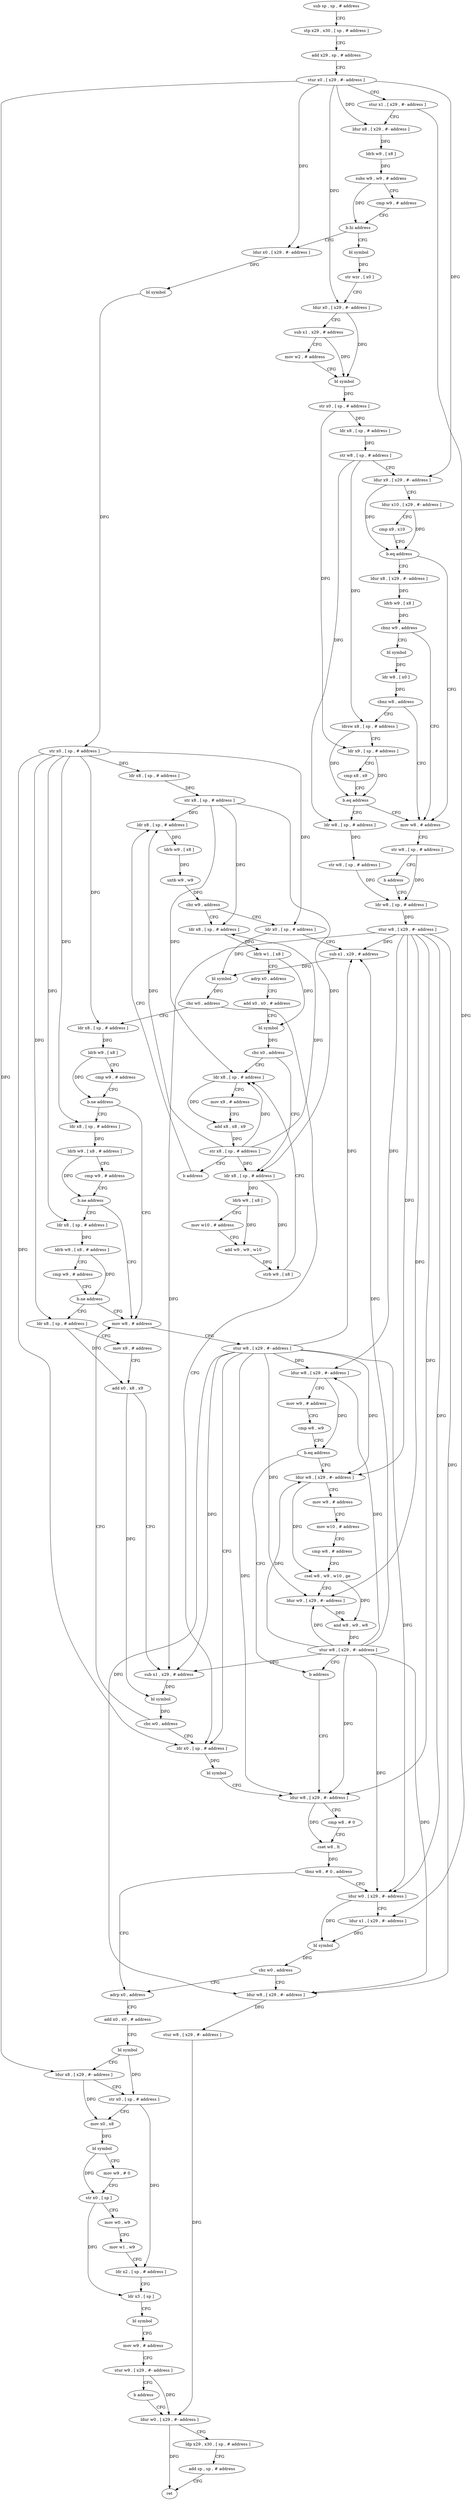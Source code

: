 digraph "func" {
"4203076" [label = "sub sp , sp , # address" ]
"4203080" [label = "stp x29 , x30 , [ sp , # address ]" ]
"4203084" [label = "add x29 , sp , # address" ]
"4203088" [label = "stur x0 , [ x29 , #- address ]" ]
"4203092" [label = "stur x1 , [ x29 , #- address ]" ]
"4203096" [label = "ldur x8 , [ x29 , #- address ]" ]
"4203100" [label = "ldrb w9 , [ x8 ]" ]
"4203104" [label = "subs w9 , w9 , # address" ]
"4203108" [label = "cmp w9 , # address" ]
"4203112" [label = "b.hi address" ]
"4203288" [label = "ldur x0 , [ x29 , #- address ]" ]
"4203116" [label = "bl symbol" ]
"4203292" [label = "bl symbol" ]
"4203296" [label = "str x0 , [ sp , # address ]" ]
"4203300" [label = "ldr x8 , [ sp , # address ]" ]
"4203304" [label = "str x8 , [ sp , # address ]" ]
"4203308" [label = "ldr x8 , [ sp , # address ]" ]
"4203120" [label = "str wzr , [ x0 ]" ]
"4203124" [label = "ldur x0 , [ x29 , #- address ]" ]
"4203128" [label = "sub x1 , x29 , # address" ]
"4203132" [label = "mov w2 , # address" ]
"4203136" [label = "bl symbol" ]
"4203140" [label = "str x0 , [ sp , # address ]" ]
"4203144" [label = "ldr x8 , [ sp , # address ]" ]
"4203148" [label = "str w8 , [ sp , # address ]" ]
"4203152" [label = "ldur x9 , [ x29 , #- address ]" ]
"4203156" [label = "ldur x10 , [ x29 , #- address ]" ]
"4203160" [label = "cmp x9 , x10" ]
"4203164" [label = "b.eq address" ]
"4203208" [label = "mov w8 , # address" ]
"4203168" [label = "ldur x8 , [ x29 , #- address ]" ]
"4203388" [label = "ldr x0 , [ sp , # address ]" ]
"4203392" [label = "sub x1 , x29 , # address" ]
"4203396" [label = "bl symbol" ]
"4203400" [label = "cbz w0 , address" ]
"4203484" [label = "ldr x0 , [ sp , # address ]" ]
"4203404" [label = "ldr x8 , [ sp , # address ]" ]
"4203324" [label = "ldr x8 , [ sp , # address ]" ]
"4203328" [label = "ldrb w1 , [ x8 ]" ]
"4203332" [label = "adrp x0 , address" ]
"4203336" [label = "add x0 , x0 , # address" ]
"4203340" [label = "bl symbol" ]
"4203344" [label = "cbz x0 , address" ]
"4203368" [label = "ldr x8 , [ sp , # address ]" ]
"4203348" [label = "ldr x8 , [ sp , # address ]" ]
"4203212" [label = "str w8 , [ sp , # address ]" ]
"4203216" [label = "b address" ]
"4203228" [label = "ldr w8 , [ sp , # address ]" ]
"4203172" [label = "ldrb w9 , [ x8 ]" ]
"4203176" [label = "cbnz w9 , address" ]
"4203180" [label = "bl symbol" ]
"4203488" [label = "bl symbol" ]
"4203492" [label = "ldur w8 , [ x29 , #- address ]" ]
"4203408" [label = "ldrb w9 , [ x8 ]" ]
"4203412" [label = "cmp w9 , # address" ]
"4203416" [label = "b.ne address" ]
"4203476" [label = "mov w8 , # address" ]
"4203420" [label = "ldr x8 , [ sp , # address ]" ]
"4203372" [label = "mov x9 , # address" ]
"4203376" [label = "add x8 , x8 , x9" ]
"4203380" [label = "str x8 , [ sp , # address ]" ]
"4203384" [label = "b address" ]
"4203352" [label = "ldrb w9 , [ x8 ]" ]
"4203356" [label = "mov w10 , # address" ]
"4203360" [label = "add w9 , w9 , w10" ]
"4203364" [label = "strb w9 , [ x8 ]" ]
"4203232" [label = "stur w8 , [ x29 , #- address ]" ]
"4203236" [label = "ldur w8 , [ x29 , #- address ]" ]
"4203240" [label = "mov w9 , # address" ]
"4203244" [label = "cmp w8 , w9" ]
"4203248" [label = "b.eq address" ]
"4203284" [label = "b address" ]
"4203252" [label = "ldur w8 , [ x29 , #- address ]" ]
"4203184" [label = "ldr w8 , [ x0 ]" ]
"4203188" [label = "cbnz w8 , address" ]
"4203192" [label = "ldrsw x8 , [ sp , # address ]" ]
"4203524" [label = "adrp x0 , address" ]
"4203528" [label = "add x0 , x0 , # address" ]
"4203532" [label = "bl symbol" ]
"4203536" [label = "ldur x8 , [ x29 , #- address ]" ]
"4203540" [label = "str x0 , [ sp , # address ]" ]
"4203544" [label = "mov x0 , x8" ]
"4203548" [label = "bl symbol" ]
"4203552" [label = "mov w9 , # 0" ]
"4203556" [label = "str x0 , [ sp ]" ]
"4203560" [label = "mov w0 , w9" ]
"4203564" [label = "mov w1 , w9" ]
"4203568" [label = "ldr x2 , [ sp , # address ]" ]
"4203572" [label = "ldr x3 , [ sp ]" ]
"4203576" [label = "bl symbol" ]
"4203580" [label = "mov w9 , # address" ]
"4203584" [label = "stur w9 , [ x29 , #- address ]" ]
"4203588" [label = "b address" ]
"4203600" [label = "ldur w0 , [ x29 , #- address ]" ]
"4203508" [label = "ldur w0 , [ x29 , #- address ]" ]
"4203512" [label = "ldur x1 , [ x29 , #- address ]" ]
"4203516" [label = "bl symbol" ]
"4203520" [label = "cbz w0 , address" ]
"4203592" [label = "ldur w8 , [ x29 , #- address ]" ]
"4203480" [label = "stur w8 , [ x29 , #- address ]" ]
"4203424" [label = "ldrb w9 , [ x8 , # address ]" ]
"4203428" [label = "cmp w9 , # address" ]
"4203432" [label = "b.ne address" ]
"4203436" [label = "ldr x8 , [ sp , # address ]" ]
"4203312" [label = "ldrb w9 , [ x8 ]" ]
"4203316" [label = "uxtb w9 , w9" ]
"4203320" [label = "cbz w9 , address" ]
"4203256" [label = "mov w9 , # address" ]
"4203260" [label = "mov w10 , # address" ]
"4203264" [label = "cmp w8 , # address" ]
"4203268" [label = "csel w8 , w9 , w10 , ge" ]
"4203272" [label = "ldur w9 , [ x29 , #- address ]" ]
"4203276" [label = "and w8 , w9 , w8" ]
"4203280" [label = "stur w8 , [ x29 , #- address ]" ]
"4203196" [label = "ldr x9 , [ sp , # address ]" ]
"4203200" [label = "cmp x8 , x9" ]
"4203204" [label = "b.eq address" ]
"4203220" [label = "ldr w8 , [ sp , # address ]" ]
"4203604" [label = "ldp x29 , x30 , [ sp , # address ]" ]
"4203608" [label = "add sp , sp , # address" ]
"4203612" [label = "ret" ]
"4203596" [label = "stur w8 , [ x29 , #- address ]" ]
"4203440" [label = "ldrb w9 , [ x8 , # address ]" ]
"4203444" [label = "cmp w9 , # address" ]
"4203448" [label = "b.ne address" ]
"4203452" [label = "ldr x8 , [ sp , # address ]" ]
"4203496" [label = "cmp w8 , # 0" ]
"4203500" [label = "cset w8 , lt" ]
"4203504" [label = "tbnz w8 , # 0 , address" ]
"4203224" [label = "str w8 , [ sp , # address ]" ]
"4203456" [label = "mov x9 , # address" ]
"4203460" [label = "add x0 , x8 , x9" ]
"4203464" [label = "sub x1 , x29 , # address" ]
"4203468" [label = "bl symbol" ]
"4203472" [label = "cbz w0 , address" ]
"4203076" -> "4203080" [ label = "CFG" ]
"4203080" -> "4203084" [ label = "CFG" ]
"4203084" -> "4203088" [ label = "CFG" ]
"4203088" -> "4203092" [ label = "CFG" ]
"4203088" -> "4203096" [ label = "DFG" ]
"4203088" -> "4203288" [ label = "DFG" ]
"4203088" -> "4203124" [ label = "DFG" ]
"4203088" -> "4203152" [ label = "DFG" ]
"4203088" -> "4203536" [ label = "DFG" ]
"4203092" -> "4203096" [ label = "CFG" ]
"4203092" -> "4203512" [ label = "DFG" ]
"4203096" -> "4203100" [ label = "DFG" ]
"4203100" -> "4203104" [ label = "DFG" ]
"4203104" -> "4203108" [ label = "CFG" ]
"4203104" -> "4203112" [ label = "DFG" ]
"4203108" -> "4203112" [ label = "CFG" ]
"4203112" -> "4203288" [ label = "CFG" ]
"4203112" -> "4203116" [ label = "CFG" ]
"4203288" -> "4203292" [ label = "DFG" ]
"4203116" -> "4203120" [ label = "DFG" ]
"4203292" -> "4203296" [ label = "DFG" ]
"4203296" -> "4203300" [ label = "DFG" ]
"4203296" -> "4203388" [ label = "DFG" ]
"4203296" -> "4203484" [ label = "DFG" ]
"4203296" -> "4203404" [ label = "DFG" ]
"4203296" -> "4203420" [ label = "DFG" ]
"4203296" -> "4203436" [ label = "DFG" ]
"4203296" -> "4203452" [ label = "DFG" ]
"4203300" -> "4203304" [ label = "DFG" ]
"4203304" -> "4203308" [ label = "DFG" ]
"4203304" -> "4203324" [ label = "DFG" ]
"4203304" -> "4203368" [ label = "DFG" ]
"4203304" -> "4203348" [ label = "DFG" ]
"4203308" -> "4203312" [ label = "DFG" ]
"4203120" -> "4203124" [ label = "CFG" ]
"4203124" -> "4203128" [ label = "CFG" ]
"4203124" -> "4203136" [ label = "DFG" ]
"4203128" -> "4203132" [ label = "CFG" ]
"4203128" -> "4203136" [ label = "DFG" ]
"4203132" -> "4203136" [ label = "CFG" ]
"4203136" -> "4203140" [ label = "DFG" ]
"4203140" -> "4203144" [ label = "DFG" ]
"4203140" -> "4203196" [ label = "DFG" ]
"4203144" -> "4203148" [ label = "DFG" ]
"4203148" -> "4203152" [ label = "CFG" ]
"4203148" -> "4203192" [ label = "DFG" ]
"4203148" -> "4203220" [ label = "DFG" ]
"4203152" -> "4203156" [ label = "CFG" ]
"4203152" -> "4203164" [ label = "DFG" ]
"4203156" -> "4203160" [ label = "CFG" ]
"4203156" -> "4203164" [ label = "DFG" ]
"4203160" -> "4203164" [ label = "CFG" ]
"4203164" -> "4203208" [ label = "CFG" ]
"4203164" -> "4203168" [ label = "CFG" ]
"4203208" -> "4203212" [ label = "CFG" ]
"4203168" -> "4203172" [ label = "DFG" ]
"4203388" -> "4203392" [ label = "CFG" ]
"4203388" -> "4203396" [ label = "DFG" ]
"4203392" -> "4203396" [ label = "DFG" ]
"4203396" -> "4203400" [ label = "DFG" ]
"4203400" -> "4203484" [ label = "CFG" ]
"4203400" -> "4203404" [ label = "CFG" ]
"4203484" -> "4203488" [ label = "DFG" ]
"4203404" -> "4203408" [ label = "DFG" ]
"4203324" -> "4203328" [ label = "DFG" ]
"4203328" -> "4203332" [ label = "CFG" ]
"4203328" -> "4203340" [ label = "DFG" ]
"4203332" -> "4203336" [ label = "CFG" ]
"4203336" -> "4203340" [ label = "CFG" ]
"4203340" -> "4203344" [ label = "DFG" ]
"4203344" -> "4203368" [ label = "CFG" ]
"4203344" -> "4203348" [ label = "CFG" ]
"4203368" -> "4203372" [ label = "CFG" ]
"4203368" -> "4203376" [ label = "DFG" ]
"4203348" -> "4203352" [ label = "DFG" ]
"4203348" -> "4203364" [ label = "DFG" ]
"4203212" -> "4203216" [ label = "CFG" ]
"4203212" -> "4203228" [ label = "DFG" ]
"4203216" -> "4203228" [ label = "CFG" ]
"4203228" -> "4203232" [ label = "DFG" ]
"4203172" -> "4203176" [ label = "DFG" ]
"4203176" -> "4203208" [ label = "CFG" ]
"4203176" -> "4203180" [ label = "CFG" ]
"4203180" -> "4203184" [ label = "DFG" ]
"4203488" -> "4203492" [ label = "CFG" ]
"4203492" -> "4203496" [ label = "CFG" ]
"4203492" -> "4203500" [ label = "DFG" ]
"4203408" -> "4203412" [ label = "CFG" ]
"4203408" -> "4203416" [ label = "DFG" ]
"4203412" -> "4203416" [ label = "CFG" ]
"4203416" -> "4203476" [ label = "CFG" ]
"4203416" -> "4203420" [ label = "CFG" ]
"4203476" -> "4203480" [ label = "CFG" ]
"4203420" -> "4203424" [ label = "DFG" ]
"4203372" -> "4203376" [ label = "CFG" ]
"4203376" -> "4203380" [ label = "DFG" ]
"4203380" -> "4203384" [ label = "CFG" ]
"4203380" -> "4203308" [ label = "DFG" ]
"4203380" -> "4203324" [ label = "DFG" ]
"4203380" -> "4203368" [ label = "DFG" ]
"4203380" -> "4203348" [ label = "DFG" ]
"4203384" -> "4203308" [ label = "CFG" ]
"4203352" -> "4203356" [ label = "CFG" ]
"4203352" -> "4203360" [ label = "DFG" ]
"4203356" -> "4203360" [ label = "CFG" ]
"4203360" -> "4203364" [ label = "DFG" ]
"4203364" -> "4203368" [ label = "CFG" ]
"4203232" -> "4203236" [ label = "DFG" ]
"4203232" -> "4203392" [ label = "DFG" ]
"4203232" -> "4203252" [ label = "DFG" ]
"4203232" -> "4203492" [ label = "DFG" ]
"4203232" -> "4203272" [ label = "DFG" ]
"4203232" -> "4203508" [ label = "DFG" ]
"4203232" -> "4203592" [ label = "DFG" ]
"4203232" -> "4203464" [ label = "DFG" ]
"4203236" -> "4203240" [ label = "CFG" ]
"4203236" -> "4203248" [ label = "DFG" ]
"4203240" -> "4203244" [ label = "CFG" ]
"4203244" -> "4203248" [ label = "CFG" ]
"4203248" -> "4203284" [ label = "CFG" ]
"4203248" -> "4203252" [ label = "CFG" ]
"4203284" -> "4203492" [ label = "CFG" ]
"4203252" -> "4203256" [ label = "CFG" ]
"4203252" -> "4203268" [ label = "DFG" ]
"4203184" -> "4203188" [ label = "DFG" ]
"4203188" -> "4203208" [ label = "CFG" ]
"4203188" -> "4203192" [ label = "CFG" ]
"4203192" -> "4203196" [ label = "CFG" ]
"4203192" -> "4203204" [ label = "DFG" ]
"4203524" -> "4203528" [ label = "CFG" ]
"4203528" -> "4203532" [ label = "CFG" ]
"4203532" -> "4203536" [ label = "CFG" ]
"4203532" -> "4203540" [ label = "DFG" ]
"4203536" -> "4203540" [ label = "CFG" ]
"4203536" -> "4203544" [ label = "DFG" ]
"4203540" -> "4203544" [ label = "CFG" ]
"4203540" -> "4203568" [ label = "DFG" ]
"4203544" -> "4203548" [ label = "DFG" ]
"4203548" -> "4203552" [ label = "CFG" ]
"4203548" -> "4203556" [ label = "DFG" ]
"4203552" -> "4203556" [ label = "CFG" ]
"4203556" -> "4203560" [ label = "CFG" ]
"4203556" -> "4203572" [ label = "DFG" ]
"4203560" -> "4203564" [ label = "CFG" ]
"4203564" -> "4203568" [ label = "CFG" ]
"4203568" -> "4203572" [ label = "CFG" ]
"4203572" -> "4203576" [ label = "CFG" ]
"4203576" -> "4203580" [ label = "CFG" ]
"4203580" -> "4203584" [ label = "CFG" ]
"4203584" -> "4203588" [ label = "CFG" ]
"4203584" -> "4203600" [ label = "DFG" ]
"4203588" -> "4203600" [ label = "CFG" ]
"4203600" -> "4203604" [ label = "CFG" ]
"4203600" -> "4203612" [ label = "DFG" ]
"4203508" -> "4203512" [ label = "CFG" ]
"4203508" -> "4203516" [ label = "DFG" ]
"4203512" -> "4203516" [ label = "DFG" ]
"4203516" -> "4203520" [ label = "DFG" ]
"4203520" -> "4203592" [ label = "CFG" ]
"4203520" -> "4203524" [ label = "CFG" ]
"4203592" -> "4203596" [ label = "DFG" ]
"4203480" -> "4203484" [ label = "CFG" ]
"4203480" -> "4203392" [ label = "DFG" ]
"4203480" -> "4203236" [ label = "DFG" ]
"4203480" -> "4203252" [ label = "DFG" ]
"4203480" -> "4203492" [ label = "DFG" ]
"4203480" -> "4203272" [ label = "DFG" ]
"4203480" -> "4203508" [ label = "DFG" ]
"4203480" -> "4203592" [ label = "DFG" ]
"4203480" -> "4203464" [ label = "DFG" ]
"4203424" -> "4203428" [ label = "CFG" ]
"4203424" -> "4203432" [ label = "DFG" ]
"4203428" -> "4203432" [ label = "CFG" ]
"4203432" -> "4203476" [ label = "CFG" ]
"4203432" -> "4203436" [ label = "CFG" ]
"4203436" -> "4203440" [ label = "DFG" ]
"4203312" -> "4203316" [ label = "DFG" ]
"4203316" -> "4203320" [ label = "DFG" ]
"4203320" -> "4203388" [ label = "CFG" ]
"4203320" -> "4203324" [ label = "CFG" ]
"4203256" -> "4203260" [ label = "CFG" ]
"4203260" -> "4203264" [ label = "CFG" ]
"4203264" -> "4203268" [ label = "CFG" ]
"4203268" -> "4203272" [ label = "CFG" ]
"4203268" -> "4203276" [ label = "DFG" ]
"4203272" -> "4203276" [ label = "DFG" ]
"4203276" -> "4203280" [ label = "DFG" ]
"4203280" -> "4203284" [ label = "CFG" ]
"4203280" -> "4203392" [ label = "DFG" ]
"4203280" -> "4203236" [ label = "DFG" ]
"4203280" -> "4203252" [ label = "DFG" ]
"4203280" -> "4203492" [ label = "DFG" ]
"4203280" -> "4203272" [ label = "DFG" ]
"4203280" -> "4203508" [ label = "DFG" ]
"4203280" -> "4203592" [ label = "DFG" ]
"4203280" -> "4203464" [ label = "DFG" ]
"4203196" -> "4203200" [ label = "CFG" ]
"4203196" -> "4203204" [ label = "DFG" ]
"4203200" -> "4203204" [ label = "CFG" ]
"4203204" -> "4203220" [ label = "CFG" ]
"4203204" -> "4203208" [ label = "CFG" ]
"4203220" -> "4203224" [ label = "DFG" ]
"4203604" -> "4203608" [ label = "CFG" ]
"4203608" -> "4203612" [ label = "CFG" ]
"4203596" -> "4203600" [ label = "DFG" ]
"4203440" -> "4203444" [ label = "CFG" ]
"4203440" -> "4203448" [ label = "DFG" ]
"4203444" -> "4203448" [ label = "CFG" ]
"4203448" -> "4203476" [ label = "CFG" ]
"4203448" -> "4203452" [ label = "CFG" ]
"4203452" -> "4203456" [ label = "CFG" ]
"4203452" -> "4203460" [ label = "DFG" ]
"4203496" -> "4203500" [ label = "CFG" ]
"4203500" -> "4203504" [ label = "DFG" ]
"4203504" -> "4203524" [ label = "CFG" ]
"4203504" -> "4203508" [ label = "CFG" ]
"4203224" -> "4203228" [ label = "DFG" ]
"4203456" -> "4203460" [ label = "CFG" ]
"4203460" -> "4203464" [ label = "CFG" ]
"4203460" -> "4203468" [ label = "DFG" ]
"4203464" -> "4203468" [ label = "DFG" ]
"4203468" -> "4203472" [ label = "DFG" ]
"4203472" -> "4203484" [ label = "CFG" ]
"4203472" -> "4203476" [ label = "CFG" ]
}
